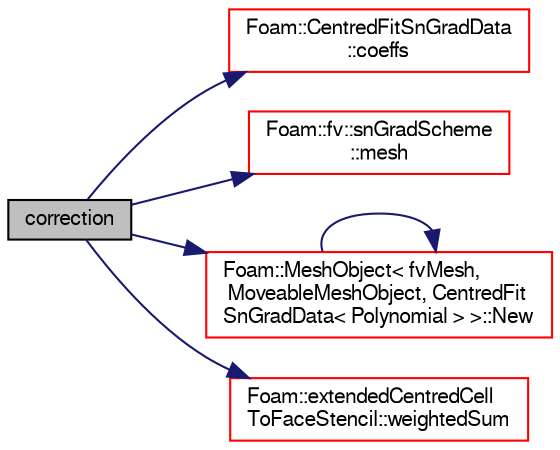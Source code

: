 digraph "correction"
{
  bgcolor="transparent";
  edge [fontname="FreeSans",fontsize="10",labelfontname="FreeSans",labelfontsize="10"];
  node [fontname="FreeSans",fontsize="10",shape=record];
  rankdir="LR";
  Node967 [label="correction",height=0.2,width=0.4,color="black", fillcolor="grey75", style="filled", fontcolor="black"];
  Node967 -> Node968 [color="midnightblue",fontsize="10",style="solid",fontname="FreeSans"];
  Node968 [label="Foam::CentredFitSnGradData\l::coeffs",height=0.2,width=0.4,color="red",URL="$a22586.html#aece9a2fbb1d48a647aea9b5b1f52cbdc",tooltip="Return reference to fit coefficients. "];
  Node967 -> Node1056 [color="midnightblue",fontsize="10",style="solid",fontname="FreeSans"];
  Node1056 [label="Foam::fv::snGradScheme\l::mesh",height=0.2,width=0.4,color="red",URL="$a22610.html#a470f06cfb9b6ee887cd85d63de275607",tooltip="Return mesh reference. "];
  Node967 -> Node1292 [color="midnightblue",fontsize="10",style="solid",fontname="FreeSans"];
  Node1292 [label="Foam::MeshObject\< fvMesh,\l MoveableMeshObject, CentredFit\lSnGradData\< Polynomial \> \>::New",height=0.2,width=0.4,color="red",URL="$a27138.html#ab61cc2091ec1fd7e08e8948e84235a05"];
  Node1292 -> Node1292 [color="midnightblue",fontsize="10",style="solid",fontname="FreeSans"];
  Node967 -> Node1293 [color="midnightblue",fontsize="10",style="solid",fontname="FreeSans"];
  Node1293 [label="Foam::extendedCentredCell\lToFaceStencil::weightedSum",height=0.2,width=0.4,color="red",URL="$a22674.html#a997060236f826bbe61543e12798b3ec0",tooltip="Sum vol field contributions to create face values. "];
}
